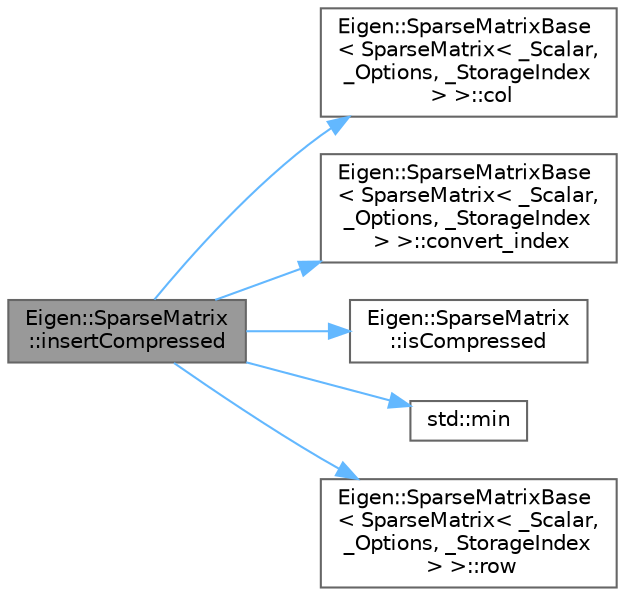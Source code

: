 digraph "Eigen::SparseMatrix::insertCompressed"
{
 // LATEX_PDF_SIZE
  bgcolor="transparent";
  edge [fontname=Helvetica,fontsize=10,labelfontname=Helvetica,labelfontsize=10];
  node [fontname=Helvetica,fontsize=10,shape=box,height=0.2,width=0.4];
  rankdir="LR";
  Node1 [id="Node000001",label="Eigen::SparseMatrix\l::insertCompressed",height=0.2,width=0.4,color="gray40", fillcolor="grey60", style="filled", fontcolor="black",tooltip=" "];
  Node1 -> Node2 [id="edge6_Node000001_Node000002",color="steelblue1",style="solid",tooltip=" "];
  Node2 [id="Node000002",label="Eigen::SparseMatrixBase\l\< SparseMatrix\< _Scalar,\l _Options, _StorageIndex\l \> \>::col",height=0.2,width=0.4,color="grey40", fillcolor="white", style="filled",URL="$class_eigen_1_1_sparse_matrix_base.html#a8f4eaa3c3921ef3823ffc69ebcc356af",tooltip=" "];
  Node1 -> Node3 [id="edge7_Node000001_Node000003",color="steelblue1",style="solid",tooltip=" "];
  Node3 [id="Node000003",label="Eigen::SparseMatrixBase\l\< SparseMatrix\< _Scalar,\l _Options, _StorageIndex\l \> \>::convert_index",height=0.2,width=0.4,color="grey40", fillcolor="white", style="filled",URL="$class_eigen_1_1_sparse_matrix_base.html#afb07f167dace0de85688250a42acde46",tooltip=" "];
  Node1 -> Node4 [id="edge8_Node000001_Node000004",color="steelblue1",style="solid",tooltip=" "];
  Node4 [id="Node000004",label="Eigen::SparseMatrix\l::isCompressed",height=0.2,width=0.4,color="grey40", fillcolor="white", style="filled",URL="$class_eigen_1_1_sparse_matrix.html#a32251eda7e371704a3ec4d0c36b58c52",tooltip=" "];
  Node1 -> Node5 [id="edge9_Node000001_Node000005",color="steelblue1",style="solid",tooltip=" "];
  Node5 [id="Node000005",label="std::min",height=0.2,width=0.4,color="grey40", fillcolor="white", style="filled",URL="$namespacestd.html#ac7b9885417769949d76890454b6d072e",tooltip=" "];
  Node1 -> Node6 [id="edge10_Node000001_Node000006",color="steelblue1",style="solid",tooltip=" "];
  Node6 [id="Node000006",label="Eigen::SparseMatrixBase\l\< SparseMatrix\< _Scalar,\l _Options, _StorageIndex\l \> \>::row",height=0.2,width=0.4,color="grey40", fillcolor="white", style="filled",URL="$class_eigen_1_1_sparse_matrix_base.html#ac0a5563ed3f243f013fb9d2c17e230d0",tooltip=" "];
}
